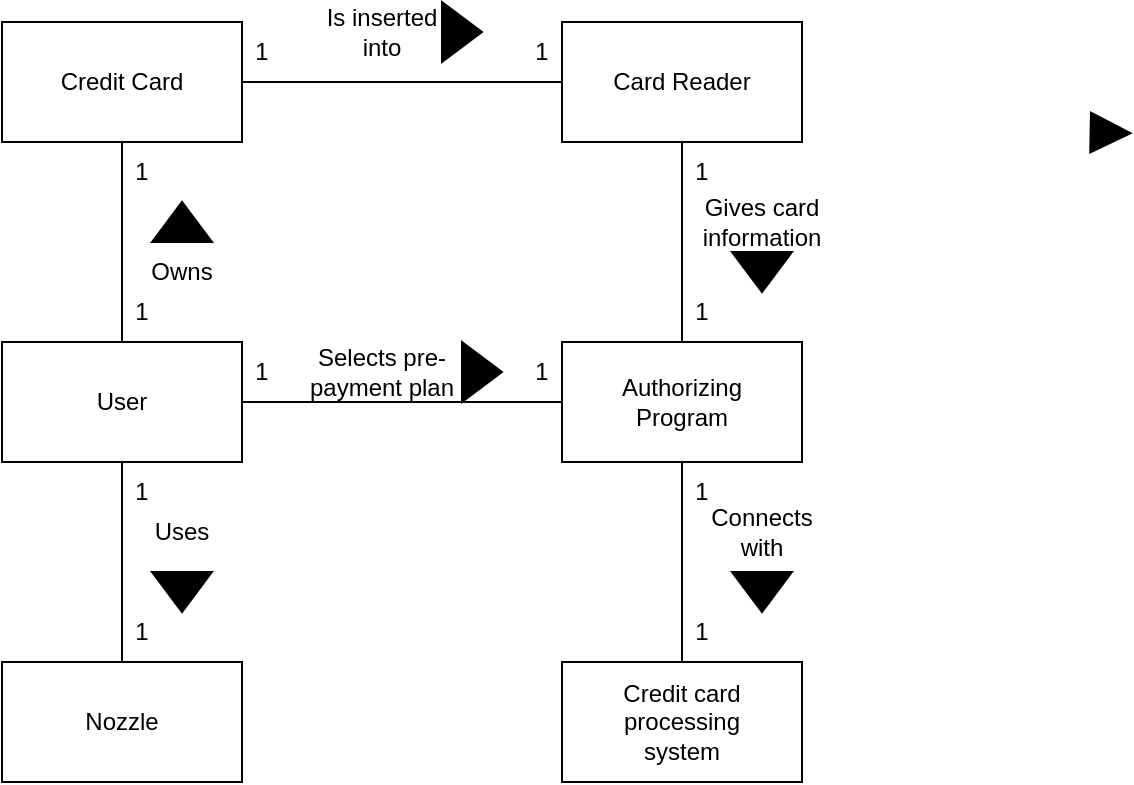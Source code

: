 <mxfile version="26.0.10">
  <diagram name="Page-1" id="tqhiD5i2jpRgHsEMoRQg">
    <mxGraphModel dx="572" dy="800" grid="1" gridSize="10" guides="1" tooltips="1" connect="1" arrows="1" fold="1" page="1" pageScale="1" pageWidth="850" pageHeight="1100" math="0" shadow="0">
      <root>
        <mxCell id="0" />
        <mxCell id="1" parent="0" />
        <mxCell id="DRc4-CC89sd1oOuFc_uU-2" value="" style="verticalLabelPosition=bottom;verticalAlign=top;html=1;shape=mxgraph.basic.acute_triangle;dx=0.5;fillStyle=solid;fillColor=#000000;rotation=91;" parent="1" vertex="1">
          <mxGeometry x="584.3" y="85.43" width="20" height="20" as="geometry" />
        </mxCell>
        <mxCell id="lN25DjwW0hR182y5FxII-3" value="" style="group" vertex="1" connectable="0" parent="1">
          <mxGeometry x="40" y="40" width="120" height="60" as="geometry" />
        </mxCell>
        <mxCell id="lN25DjwW0hR182y5FxII-1" value="" style="rounded=0;whiteSpace=wrap;html=1;" vertex="1" parent="lN25DjwW0hR182y5FxII-3">
          <mxGeometry width="120" height="60" as="geometry" />
        </mxCell>
        <mxCell id="lN25DjwW0hR182y5FxII-2" value="Credit Card" style="text;html=1;align=center;verticalAlign=middle;whiteSpace=wrap;rounded=0;" vertex="1" parent="lN25DjwW0hR182y5FxII-3">
          <mxGeometry x="10" y="10" width="100" height="40" as="geometry" />
        </mxCell>
        <mxCell id="lN25DjwW0hR182y5FxII-9" value="" style="group" vertex="1" connectable="0" parent="1">
          <mxGeometry x="40" y="200" width="120" height="60" as="geometry" />
        </mxCell>
        <mxCell id="lN25DjwW0hR182y5FxII-10" value="" style="rounded=0;whiteSpace=wrap;html=1;" vertex="1" parent="lN25DjwW0hR182y5FxII-9">
          <mxGeometry width="120" height="60" as="geometry" />
        </mxCell>
        <mxCell id="lN25DjwW0hR182y5FxII-11" value="User" style="text;html=1;align=center;verticalAlign=middle;whiteSpace=wrap;rounded=0;" vertex="1" parent="lN25DjwW0hR182y5FxII-9">
          <mxGeometry x="10" y="10" width="100" height="40" as="geometry" />
        </mxCell>
        <mxCell id="lN25DjwW0hR182y5FxII-12" value="" style="endArrow=none;html=1;rounded=0;fontSize=12;startSize=8;endSize=8;curved=1;exitX=0.5;exitY=0;exitDx=0;exitDy=0;entryX=0.5;entryY=1;entryDx=0;entryDy=0;" edge="1" parent="1" source="lN25DjwW0hR182y5FxII-10" target="lN25DjwW0hR182y5FxII-1">
          <mxGeometry width="50" height="50" relative="1" as="geometry">
            <mxPoint x="290" y="460" as="sourcePoint" />
            <mxPoint x="340" y="410" as="targetPoint" />
          </mxGeometry>
        </mxCell>
        <mxCell id="lN25DjwW0hR182y5FxII-13" value="1" style="text;html=1;align=center;verticalAlign=middle;whiteSpace=wrap;rounded=0;" vertex="1" parent="1">
          <mxGeometry x="100" y="170" width="20" height="30" as="geometry" />
        </mxCell>
        <mxCell id="lN25DjwW0hR182y5FxII-14" value="1" style="text;html=1;align=center;verticalAlign=middle;whiteSpace=wrap;rounded=0;" vertex="1" parent="1">
          <mxGeometry x="100" y="100" width="20" height="30" as="geometry" />
        </mxCell>
        <mxCell id="lN25DjwW0hR182y5FxII-15" value="Owns" style="text;html=1;align=center;verticalAlign=middle;whiteSpace=wrap;rounded=0;" vertex="1" parent="1">
          <mxGeometry x="100" y="150" width="60" height="30" as="geometry" />
        </mxCell>
        <mxCell id="lN25DjwW0hR182y5FxII-18" value="" style="group" vertex="1" connectable="0" parent="1">
          <mxGeometry x="320" y="40" width="120" height="60" as="geometry" />
        </mxCell>
        <mxCell id="lN25DjwW0hR182y5FxII-19" value="" style="rounded=0;whiteSpace=wrap;html=1;" vertex="1" parent="lN25DjwW0hR182y5FxII-18">
          <mxGeometry width="120" height="60" as="geometry" />
        </mxCell>
        <mxCell id="lN25DjwW0hR182y5FxII-20" value="Card Reader" style="text;html=1;align=center;verticalAlign=middle;whiteSpace=wrap;rounded=0;" vertex="1" parent="lN25DjwW0hR182y5FxII-18">
          <mxGeometry x="10" y="10" width="100" height="40" as="geometry" />
        </mxCell>
        <mxCell id="lN25DjwW0hR182y5FxII-21" value="" style="endArrow=none;html=1;rounded=0;fontSize=12;startSize=8;endSize=8;curved=1;exitX=1;exitY=0.5;exitDx=0;exitDy=0;entryX=0;entryY=0.5;entryDx=0;entryDy=0;" edge="1" parent="1" source="lN25DjwW0hR182y5FxII-1" target="lN25DjwW0hR182y5FxII-19">
          <mxGeometry width="50" height="50" relative="1" as="geometry">
            <mxPoint x="290" y="460" as="sourcePoint" />
            <mxPoint x="340" y="410" as="targetPoint" />
          </mxGeometry>
        </mxCell>
        <mxCell id="lN25DjwW0hR182y5FxII-22" value="Is inserted into" style="text;html=1;align=center;verticalAlign=middle;whiteSpace=wrap;rounded=0;" vertex="1" parent="1">
          <mxGeometry x="200" y="30" width="60" height="30" as="geometry" />
        </mxCell>
        <mxCell id="lN25DjwW0hR182y5FxII-23" value="1" style="text;html=1;align=center;verticalAlign=middle;whiteSpace=wrap;rounded=0;" vertex="1" parent="1">
          <mxGeometry x="160" y="40" width="20" height="30" as="geometry" />
        </mxCell>
        <mxCell id="lN25DjwW0hR182y5FxII-24" value="1" style="text;html=1;align=center;verticalAlign=middle;whiteSpace=wrap;rounded=0;" vertex="1" parent="1">
          <mxGeometry x="300" y="40" width="20" height="30" as="geometry" />
        </mxCell>
        <mxCell id="lN25DjwW0hR182y5FxII-32" value="" style="group" vertex="1" connectable="0" parent="1">
          <mxGeometry x="320" y="200" width="120" height="60" as="geometry" />
        </mxCell>
        <mxCell id="lN25DjwW0hR182y5FxII-33" value="" style="rounded=0;whiteSpace=wrap;html=1;" vertex="1" parent="lN25DjwW0hR182y5FxII-32">
          <mxGeometry width="120" height="60" as="geometry" />
        </mxCell>
        <mxCell id="lN25DjwW0hR182y5FxII-34" value="Authorizing Program" style="text;html=1;align=center;verticalAlign=middle;whiteSpace=wrap;rounded=0;" vertex="1" parent="lN25DjwW0hR182y5FxII-32">
          <mxGeometry x="10" y="10" width="100" height="40" as="geometry" />
        </mxCell>
        <mxCell id="lN25DjwW0hR182y5FxII-35" value="" style="endArrow=none;html=1;rounded=0;fontSize=12;startSize=8;endSize=8;curved=1;exitX=1;exitY=0.5;exitDx=0;exitDy=0;entryX=0;entryY=0.5;entryDx=0;entryDy=0;" edge="1" parent="1" source="lN25DjwW0hR182y5FxII-10" target="lN25DjwW0hR182y5FxII-33">
          <mxGeometry width="50" height="50" relative="1" as="geometry">
            <mxPoint x="290" y="360" as="sourcePoint" />
            <mxPoint x="340" y="310" as="targetPoint" />
          </mxGeometry>
        </mxCell>
        <mxCell id="lN25DjwW0hR182y5FxII-36" value="1" style="text;html=1;align=center;verticalAlign=middle;whiteSpace=wrap;rounded=0;" vertex="1" parent="1">
          <mxGeometry x="160" y="200" width="20" height="30" as="geometry" />
        </mxCell>
        <mxCell id="lN25DjwW0hR182y5FxII-37" value="1" style="text;html=1;align=center;verticalAlign=middle;whiteSpace=wrap;rounded=0;" vertex="1" parent="1">
          <mxGeometry x="300" y="200" width="20" height="30" as="geometry" />
        </mxCell>
        <mxCell id="lN25DjwW0hR182y5FxII-38" value="Selects pre-payment plan" style="text;html=1;align=center;verticalAlign=middle;whiteSpace=wrap;rounded=0;" vertex="1" parent="1">
          <mxGeometry x="190" y="200" width="80" height="30" as="geometry" />
        </mxCell>
        <mxCell id="lN25DjwW0hR182y5FxII-45" value="" style="endArrow=none;html=1;rounded=0;fontSize=12;startSize=8;endSize=8;curved=1;entryX=0.5;entryY=1;entryDx=0;entryDy=0;exitX=0.5;exitY=0;exitDx=0;exitDy=0;" edge="1" parent="1" source="lN25DjwW0hR182y5FxII-33" target="lN25DjwW0hR182y5FxII-19">
          <mxGeometry width="50" height="50" relative="1" as="geometry">
            <mxPoint x="370" y="360" as="sourcePoint" />
            <mxPoint x="420" y="310" as="targetPoint" />
          </mxGeometry>
        </mxCell>
        <mxCell id="lN25DjwW0hR182y5FxII-46" value="1" style="text;html=1;align=center;verticalAlign=middle;whiteSpace=wrap;rounded=0;" vertex="1" parent="1">
          <mxGeometry x="380" y="170" width="20" height="30" as="geometry" />
        </mxCell>
        <mxCell id="lN25DjwW0hR182y5FxII-47" value="1" style="text;html=1;align=center;verticalAlign=middle;whiteSpace=wrap;rounded=0;" vertex="1" parent="1">
          <mxGeometry x="380" y="100" width="20" height="30" as="geometry" />
        </mxCell>
        <mxCell id="lN25DjwW0hR182y5FxII-48" value="Gives card information" style="text;html=1;align=center;verticalAlign=middle;whiteSpace=wrap;rounded=0;" vertex="1" parent="1">
          <mxGeometry x="390" y="125" width="60" height="30" as="geometry" />
        </mxCell>
        <mxCell id="lN25DjwW0hR182y5FxII-49" value="" style="triangle;whiteSpace=wrap;html=1;rotation=90;fillColor=#000000;" vertex="1" parent="1">
          <mxGeometry x="410" y="150" width="20" height="30" as="geometry" />
        </mxCell>
        <mxCell id="lN25DjwW0hR182y5FxII-51" value="" style="triangle;whiteSpace=wrap;html=1;rotation=0;fillColor=#000000;" vertex="1" parent="1">
          <mxGeometry x="260" y="30" width="20" height="30" as="geometry" />
        </mxCell>
        <mxCell id="lN25DjwW0hR182y5FxII-52" value="" style="triangle;whiteSpace=wrap;html=1;rotation=-90;fillColor=#000000;" vertex="1" parent="1">
          <mxGeometry x="120" y="125" width="20" height="30" as="geometry" />
        </mxCell>
        <mxCell id="lN25DjwW0hR182y5FxII-53" value="" style="triangle;whiteSpace=wrap;html=1;rotation=0;fillColor=#000000;" vertex="1" parent="1">
          <mxGeometry x="270" y="200" width="20" height="30" as="geometry" />
        </mxCell>
        <mxCell id="lN25DjwW0hR182y5FxII-54" value="" style="group" vertex="1" connectable="0" parent="1">
          <mxGeometry x="320" y="360" width="120" height="60" as="geometry" />
        </mxCell>
        <mxCell id="lN25DjwW0hR182y5FxII-55" value="" style="rounded=0;whiteSpace=wrap;html=1;" vertex="1" parent="lN25DjwW0hR182y5FxII-54">
          <mxGeometry width="120" height="60" as="geometry" />
        </mxCell>
        <mxCell id="lN25DjwW0hR182y5FxII-56" value="Credit card processing system" style="text;html=1;align=center;verticalAlign=middle;whiteSpace=wrap;rounded=0;" vertex="1" parent="lN25DjwW0hR182y5FxII-54">
          <mxGeometry x="10" y="10" width="100" height="40" as="geometry" />
        </mxCell>
        <mxCell id="lN25DjwW0hR182y5FxII-57" value="" style="endArrow=none;html=1;rounded=0;fontSize=12;startSize=8;endSize=8;curved=1;entryX=0.5;entryY=1;entryDx=0;entryDy=0;exitX=0.5;exitY=0;exitDx=0;exitDy=0;" edge="1" parent="1" source="lN25DjwW0hR182y5FxII-55" target="lN25DjwW0hR182y5FxII-33">
          <mxGeometry width="50" height="50" relative="1" as="geometry">
            <mxPoint x="290" y="370" as="sourcePoint" />
            <mxPoint x="340" y="320" as="targetPoint" />
          </mxGeometry>
        </mxCell>
        <mxCell id="lN25DjwW0hR182y5FxII-58" value="1" style="text;html=1;align=center;verticalAlign=middle;whiteSpace=wrap;rounded=0;" vertex="1" parent="1">
          <mxGeometry x="380" y="330" width="20" height="30" as="geometry" />
        </mxCell>
        <mxCell id="lN25DjwW0hR182y5FxII-59" value="1" style="text;html=1;align=center;verticalAlign=middle;whiteSpace=wrap;rounded=0;" vertex="1" parent="1">
          <mxGeometry x="380" y="260" width="20" height="30" as="geometry" />
        </mxCell>
        <mxCell id="lN25DjwW0hR182y5FxII-60" value="Connects with" style="text;html=1;align=center;verticalAlign=middle;whiteSpace=wrap;rounded=0;" vertex="1" parent="1">
          <mxGeometry x="390" y="280" width="60" height="30" as="geometry" />
        </mxCell>
        <mxCell id="lN25DjwW0hR182y5FxII-61" value="" style="triangle;whiteSpace=wrap;html=1;rotation=90;fillColor=#000000;" vertex="1" parent="1">
          <mxGeometry x="410" y="310" width="20" height="30" as="geometry" />
        </mxCell>
        <mxCell id="lN25DjwW0hR182y5FxII-62" value="" style="group" vertex="1" connectable="0" parent="1">
          <mxGeometry x="40" y="360" width="120" height="60" as="geometry" />
        </mxCell>
        <mxCell id="lN25DjwW0hR182y5FxII-63" value="" style="rounded=0;whiteSpace=wrap;html=1;" vertex="1" parent="lN25DjwW0hR182y5FxII-62">
          <mxGeometry width="120" height="60" as="geometry" />
        </mxCell>
        <mxCell id="lN25DjwW0hR182y5FxII-64" value="Nozzle" style="text;html=1;align=center;verticalAlign=middle;whiteSpace=wrap;rounded=0;" vertex="1" parent="lN25DjwW0hR182y5FxII-62">
          <mxGeometry x="10" y="10" width="100" height="40" as="geometry" />
        </mxCell>
        <mxCell id="lN25DjwW0hR182y5FxII-65" value="" style="endArrow=none;html=1;rounded=0;fontSize=12;startSize=8;endSize=8;curved=1;entryX=0.5;entryY=1;entryDx=0;entryDy=0;exitX=0.5;exitY=0;exitDx=0;exitDy=0;" edge="1" parent="1" source="lN25DjwW0hR182y5FxII-63" target="lN25DjwW0hR182y5FxII-10">
          <mxGeometry width="50" height="50" relative="1" as="geometry">
            <mxPoint x="290" y="370" as="sourcePoint" />
            <mxPoint x="340" y="320" as="targetPoint" />
          </mxGeometry>
        </mxCell>
        <mxCell id="lN25DjwW0hR182y5FxII-66" value="Uses" style="text;html=1;align=center;verticalAlign=middle;whiteSpace=wrap;rounded=0;" vertex="1" parent="1">
          <mxGeometry x="100" y="280" width="60" height="30" as="geometry" />
        </mxCell>
        <mxCell id="lN25DjwW0hR182y5FxII-67" value="" style="triangle;whiteSpace=wrap;html=1;rotation=90;fillColor=#000000;" vertex="1" parent="1">
          <mxGeometry x="120" y="310" width="20" height="30" as="geometry" />
        </mxCell>
        <mxCell id="lN25DjwW0hR182y5FxII-68" value="1" style="text;html=1;align=center;verticalAlign=middle;whiteSpace=wrap;rounded=0;" vertex="1" parent="1">
          <mxGeometry x="100" y="330" width="20" height="30" as="geometry" />
        </mxCell>
        <mxCell id="lN25DjwW0hR182y5FxII-69" value="1" style="text;html=1;align=center;verticalAlign=middle;whiteSpace=wrap;rounded=0;" vertex="1" parent="1">
          <mxGeometry x="100" y="260" width="20" height="30" as="geometry" />
        </mxCell>
      </root>
    </mxGraphModel>
  </diagram>
</mxfile>
